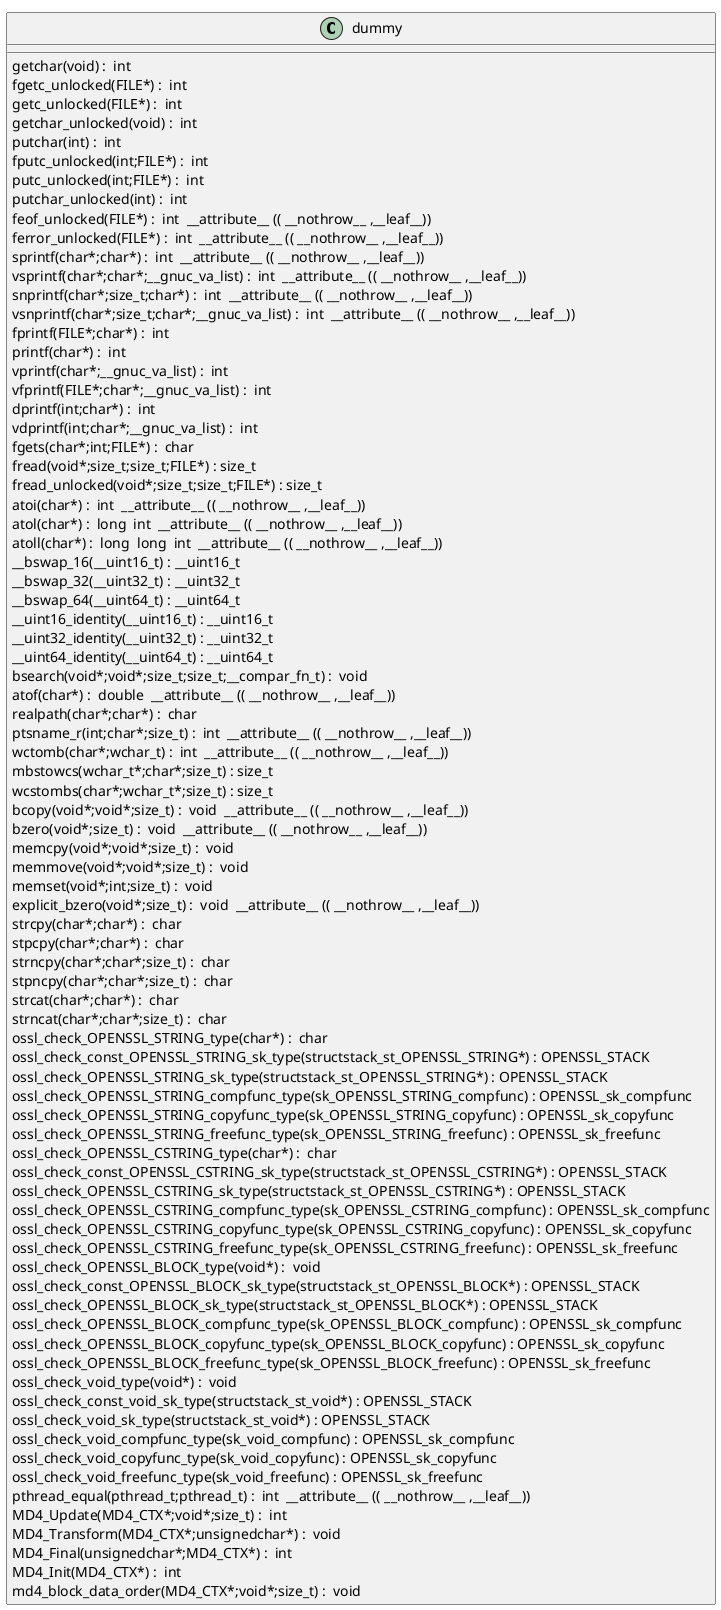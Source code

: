 @startuml
!pragma layout smetana
class dummy {
getchar(void) :  int  [[[./../../.././qc/crypto/md4/md4_dgst.c.html#769]]]
fgetc_unlocked(FILE*) :  int  [[[./../../.././qc/crypto/md4/md4_dgst.c.html#778]]]
getc_unlocked(FILE*) :  int  [[[./../../.././qc/crypto/md4/md4_dgst.c.html#788]]]
getchar_unlocked(void) :  int  [[[./../../.././qc/crypto/md4/md4_dgst.c.html#795]]]
putchar(int) :  int  [[[./../../.././qc/crypto/md4/md4_dgst.c.html#804]]]
fputc_unlocked(int;FILE*) :  int  [[[./../../.././qc/crypto/md4/md4_dgst.c.html#813]]]
putc_unlocked(int;FILE*) :  int  [[[./../../.././qc/crypto/md4/md4_dgst.c.html#823]]]
putchar_unlocked(int) :  int  [[[./../../.././qc/crypto/md4/md4_dgst.c.html#830]]]
feof_unlocked(FILE*) :  int  __attribute__ (( __nothrow__ ,__leaf__)) [[[./../../.././qc/crypto/md4/md4_dgst.c.html#836]]]
ferror_unlocked(FILE*) :  int  __attribute__ (( __nothrow__ ,__leaf__)) [[[./../../.././qc/crypto/md4/md4_dgst.c.html#843]]]
sprintf(char*;char*) :  int  __attribute__ (( __nothrow__ ,__leaf__)) [[[./../../.././qc/crypto/md4/md4_dgst.c.html#862]]]
vsprintf(char*;char*;__gnuc_va_list) :  int  __attribute__ (( __nothrow__ ,__leaf__)) [[[./../../.././qc/crypto/md4/md4_dgst.c.html#875]]]
snprintf(char*;size_t;char*) :  int  __attribute__ (( __nothrow__ ,__leaf__)) [[[./../../.././qc/crypto/md4/md4_dgst.c.html#894]]]
vsnprintf(char*;size_t;char*;__gnuc_va_list) :  int  __attribute__ (( __nothrow__ ,__leaf__)) [[[./../../.././qc/crypto/md4/md4_dgst.c.html#908]]]
fprintf(FILE*;char*) :  int  [[[./../../.././qc/crypto/md4/md4_dgst.c.html#929]]]
printf(char*) :  int  [[[./../../.././qc/crypto/md4/md4_dgst.c.html#936]]]
vprintf(char*;__gnuc_va_list) :  int  [[[./../../.././qc/crypto/md4/md4_dgst.c.html#948]]]
vfprintf(FILE*;char*;__gnuc_va_list) :  int  [[[./../../.././qc/crypto/md4/md4_dgst.c.html#958]]]
dprintf(int;char*) :  int  [[[./../../.././qc/crypto/md4/md4_dgst.c.html#973]]]
vdprintf(int;char*;__gnuc_va_list) :  int  [[[./../../.././qc/crypto/md4/md4_dgst.c.html#984]]]
fgets(char*;int;FILE*) :  char  [[[./../../.././qc/crypto/md4/md4_dgst.c.html#1003]]]
fread(void*;size_t;size_t;FILE*) : size_t [[[./../../.././qc/crypto/md4/md4_dgst.c.html#1029]]]
fread_unlocked(void*;size_t;size_t;FILE*) : size_t [[[./../../.././qc/crypto/md4/md4_dgst.c.html#1056]]]
atoi(char*) :  int  __attribute__ (( __nothrow__ ,__leaf__)) [[[./../../.././qc/crypto/md4/md4_dgst.c.html#1219]]]
atol(char*) :  long  int  __attribute__ (( __nothrow__ ,__leaf__)) [[[./../../.././qc/crypto/md4/md4_dgst.c.html#1224]]]
atoll(char*) :  long  long  int  __attribute__ (( __nothrow__ ,__leaf__)) [[[./../../.././qc/crypto/md4/md4_dgst.c.html#1231]]]
__bswap_16(__uint16_t) : __uint16_t [[[./../../.././qc/crypto/md4/md4_dgst.c.html#1384]]]
__bswap_32(__uint32_t) : __uint32_t [[[./../../.././qc/crypto/md4/md4_dgst.c.html#1399]]]
__bswap_64(__uint64_t) : __uint64_t [[[./../../.././qc/crypto/md4/md4_dgst.c.html#1409]]]
__uint16_identity(__uint16_t) : __uint16_t [[[./../../.././qc/crypto/md4/md4_dgst.c.html#1421]]]
__uint32_identity(__uint32_t) : __uint32_t [[[./../../.././qc/crypto/md4/md4_dgst.c.html#1427]]]
__uint64_identity(__uint64_t) : __uint64_t [[[./../../.././qc/crypto/md4/md4_dgst.c.html#1433]]]
bsearch(void*;void*;size_t;size_t;__compar_fn_t) :  void  [[[./../../.././qc/crypto/md4/md4_dgst.c.html#2101]]]
atof(char*) :  double  __attribute__ (( __nothrow__ ,__leaf__)) [[[./../../.././qc/crypto/md4/md4_dgst.c.html#1]]]
realpath(char*;char*) :  char  [[[./../../.././qc/crypto/md4/md4_dgst.c.html#1]]]
ptsname_r(int;char*;size_t) :  int  __attribute__ (( __nothrow__ ,__leaf__)) [[[./../../.././qc/crypto/md4/md4_dgst.c.html#1]]]
wctomb(char*;wchar_t) :  int  __attribute__ (( __nothrow__ ,__leaf__)) [[[./../../.././qc/crypto/md4/md4_dgst.c.html#1]]]
mbstowcs(wchar_t*;char*;size_t) : size_t [[[./../../.././qc/crypto/md4/md4_dgst.c.html#1]]]
wcstombs(char*;wchar_t*;size_t) : size_t [[[./../../.././qc/crypto/md4/md4_dgst.c.html#1]]]
bcopy(void*;void*;size_t) :  void  __attribute__ (( __nothrow__ ,__leaf__)) [[[./../../.././qc/crypto/md4/md4_dgst.c.html#1]]]
bzero(void*;size_t) :  void  __attribute__ (( __nothrow__ ,__leaf__)) [[[./../../.././qc/crypto/md4/md4_dgst.c.html#1]]]
memcpy(void*;void*;size_t) :  void  [[[./../../.././qc/crypto/md4/md4_dgst.c.html#1]]]
memmove(void*;void*;size_t) :  void  [[[./../../.././qc/crypto/md4/md4_dgst.c.html#1]]]
memset(void*;int;size_t) :  void  [[[./../../.././qc/crypto/md4/md4_dgst.c.html#1]]]
explicit_bzero(void*;size_t) :  void  __attribute__ (( __nothrow__ ,__leaf__)) [[[./../../.././qc/crypto/md4/md4_dgst.c.html#1]]]
strcpy(char*;char*) :  char  [[[./../../.././qc/crypto/md4/md4_dgst.c.html#1]]]
stpcpy(char*;char*) :  char  [[[./../../.././qc/crypto/md4/md4_dgst.c.html#1]]]
strncpy(char*;char*;size_t) :  char  [[[./../../.././qc/crypto/md4/md4_dgst.c.html#1]]]
stpncpy(char*;char*;size_t) :  char  [[[./../../.././qc/crypto/md4/md4_dgst.c.html#1]]]
strcat(char*;char*) :  char  [[[./../../.././qc/crypto/md4/md4_dgst.c.html#1]]]
strncat(char*;char*;size_t) :  char  [[[./../../.././qc/crypto/md4/md4_dgst.c.html#1]]]
ossl_check_OPENSSL_STRING_type(char*) :  char  [[[./../../.././qc/crypto/md4/md4_dgst.c.html#1]]]
ossl_check_const_OPENSSL_STRING_sk_type(structstack_st_OPENSSL_STRING*) : OPENSSL_STACK [[[./../../.././qc/crypto/md4/md4_dgst.c.html#1]]]
ossl_check_OPENSSL_STRING_sk_type(structstack_st_OPENSSL_STRING*) : OPENSSL_STACK [[[./../../.././qc/crypto/md4/md4_dgst.c.html#1]]]
ossl_check_OPENSSL_STRING_compfunc_type(sk_OPENSSL_STRING_compfunc) : OPENSSL_sk_compfunc [[[./../../.././qc/crypto/md4/md4_dgst.c.html#1]]]
ossl_check_OPENSSL_STRING_copyfunc_type(sk_OPENSSL_STRING_copyfunc) : OPENSSL_sk_copyfunc [[[./../../.././qc/crypto/md4/md4_dgst.c.html#1]]]
ossl_check_OPENSSL_STRING_freefunc_type(sk_OPENSSL_STRING_freefunc) : OPENSSL_sk_freefunc [[[./../../.././qc/crypto/md4/md4_dgst.c.html#1]]]
ossl_check_OPENSSL_CSTRING_type(char*) :  char  [[[./../../.././qc/crypto/md4/md4_dgst.c.html#1]]]
ossl_check_const_OPENSSL_CSTRING_sk_type(structstack_st_OPENSSL_CSTRING*) : OPENSSL_STACK [[[./../../.././qc/crypto/md4/md4_dgst.c.html#1]]]
ossl_check_OPENSSL_CSTRING_sk_type(structstack_st_OPENSSL_CSTRING*) : OPENSSL_STACK [[[./../../.././qc/crypto/md4/md4_dgst.c.html#1]]]
ossl_check_OPENSSL_CSTRING_compfunc_type(sk_OPENSSL_CSTRING_compfunc) : OPENSSL_sk_compfunc [[[./../../.././qc/crypto/md4/md4_dgst.c.html#1]]]
ossl_check_OPENSSL_CSTRING_copyfunc_type(sk_OPENSSL_CSTRING_copyfunc) : OPENSSL_sk_copyfunc [[[./../../.././qc/crypto/md4/md4_dgst.c.html#1]]]
ossl_check_OPENSSL_CSTRING_freefunc_type(sk_OPENSSL_CSTRING_freefunc) : OPENSSL_sk_freefunc [[[./../../.././qc/crypto/md4/md4_dgst.c.html#1]]]
ossl_check_OPENSSL_BLOCK_type(void*) :  void  [[[./../../.././qc/crypto/md4/md4_dgst.c.html#1]]]
ossl_check_const_OPENSSL_BLOCK_sk_type(structstack_st_OPENSSL_BLOCK*) : OPENSSL_STACK [[[./../../.././qc/crypto/md4/md4_dgst.c.html#1]]]
ossl_check_OPENSSL_BLOCK_sk_type(structstack_st_OPENSSL_BLOCK*) : OPENSSL_STACK [[[./../../.././qc/crypto/md4/md4_dgst.c.html#1]]]
ossl_check_OPENSSL_BLOCK_compfunc_type(sk_OPENSSL_BLOCK_compfunc) : OPENSSL_sk_compfunc [[[./../../.././qc/crypto/md4/md4_dgst.c.html#1]]]
ossl_check_OPENSSL_BLOCK_copyfunc_type(sk_OPENSSL_BLOCK_copyfunc) : OPENSSL_sk_copyfunc [[[./../../.././qc/crypto/md4/md4_dgst.c.html#1]]]
ossl_check_OPENSSL_BLOCK_freefunc_type(sk_OPENSSL_BLOCK_freefunc) : OPENSSL_sk_freefunc [[[./../../.././qc/crypto/md4/md4_dgst.c.html#1]]]
ossl_check_void_type(void*) :  void  [[[./../../.././qc/crypto/md4/md4_dgst.c.html#1]]]
ossl_check_const_void_sk_type(structstack_st_void*) : OPENSSL_STACK [[[./../../.././qc/crypto/md4/md4_dgst.c.html#1]]]
ossl_check_void_sk_type(structstack_st_void*) : OPENSSL_STACK [[[./../../.././qc/crypto/md4/md4_dgst.c.html#1]]]
ossl_check_void_compfunc_type(sk_void_compfunc) : OPENSSL_sk_compfunc [[[./../../.././qc/crypto/md4/md4_dgst.c.html#1]]]
ossl_check_void_copyfunc_type(sk_void_copyfunc) : OPENSSL_sk_copyfunc [[[./../../.././qc/crypto/md4/md4_dgst.c.html#1]]]
ossl_check_void_freefunc_type(sk_void_freefunc) : OPENSSL_sk_freefunc [[[./../../.././qc/crypto/md4/md4_dgst.c.html#1]]]
pthread_equal(pthread_t;pthread_t) :  int  __attribute__ (( __nothrow__ ,__leaf__)) [[[./../../.././qc/crypto/md4/md4_dgst.c.html#1]]]
MD4_Update(MD4_CTX*;void*;size_t) :  int  [[[./../../.././qc/crypto/md4/md4_dgst.c.html#1]]]
MD4_Transform(MD4_CTX*;unsignedchar*) :  void  [[[./../../.././qc/crypto/md4/md4_dgst.c.html#1]]]
MD4_Final(unsignedchar*;MD4_CTX*) :  int  [[[./../../.././qc/crypto/md4/md4_dgst.c.html#1]]]
MD4_Init(MD4_CTX*) :  int  [[[./../../.././qc/crypto/md4/md4_dgst.c.html#1]]]
md4_block_data_order(MD4_CTX*;void*;size_t) :  void  [[[./../../.././qc/crypto/md4/md4_dgst.c.html#1]]]
} 
@enduml
